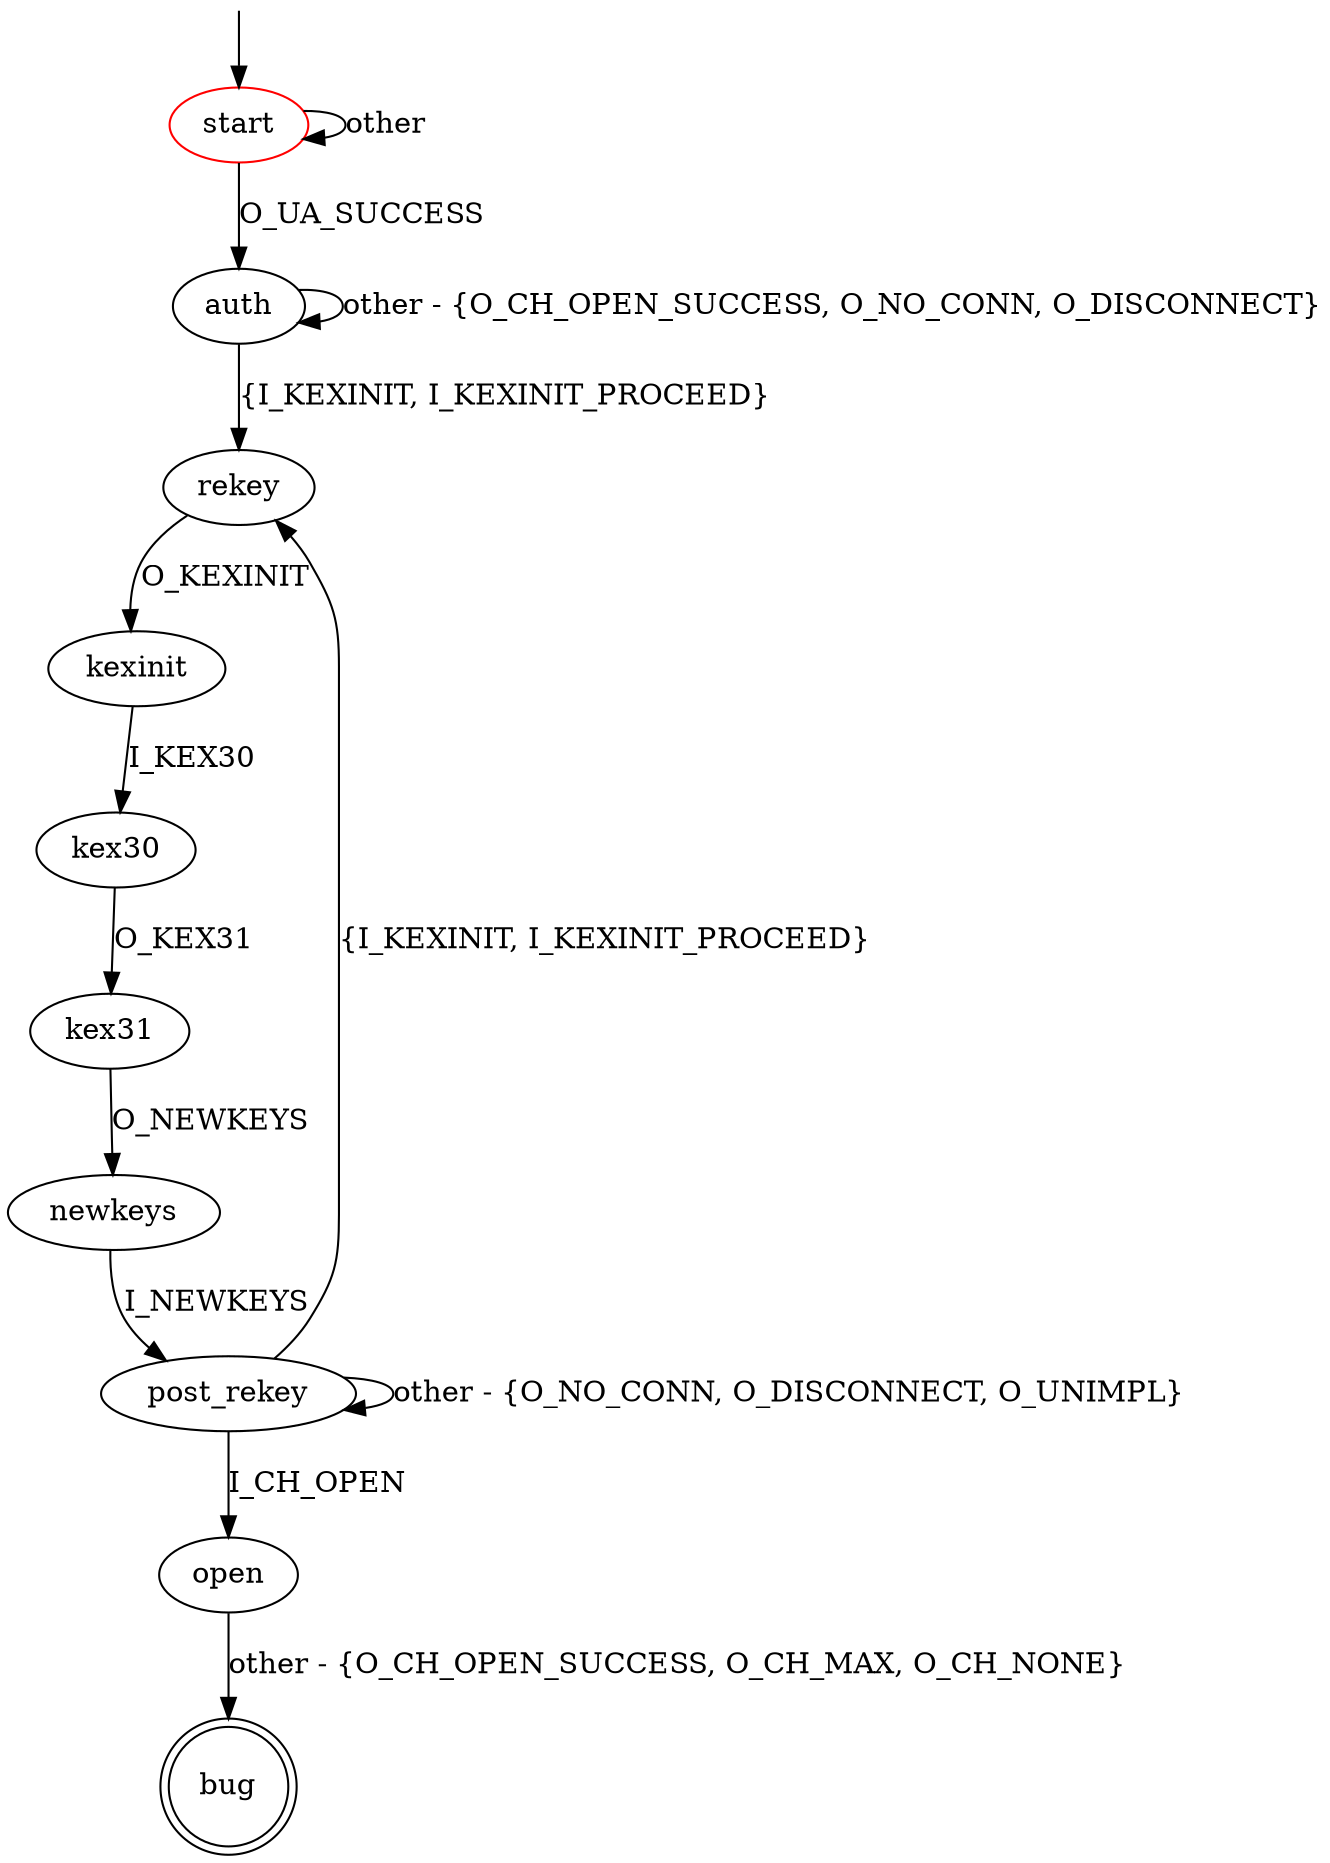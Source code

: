 digraph G {
label=""
start [color="red"]
bug [shape="doublecircle"]

start -> auth [label="O_UA_SUCCESS"]
start -> start [label="other"]

auth -> rekey [label="{I_KEXINIT, I_KEXINIT_PROCEED}"]
auth -> auth [label="other - {O_CH_OPEN_SUCCESS, O_NO_CONN, O_DISCONNECT}"]

post_rekey -> open [label="I_CH_OPEN"]
post_rekey -> rekey [label="{I_KEXINIT, I_KEXINIT_PROCEED}"]
post_rekey -> post_rekey [label="other - {O_NO_CONN, O_DISCONNECT, O_UNIMPL}"]

open -> bug [label="other - {O_CH_OPEN_SUCCESS, O_CH_MAX, O_CH_NONE}"]

rekey -> kexinit [label="O_KEXINIT"]
kexinit -> kex30 [label="I_KEX30"]
kex30 -> kex31 [label="O_KEX31"]
kex31 -> newkeys [label="O_NEWKEYS"]
newkeys -> post_rekey [label="I_NEWKEYS"]

__start0 [label="" shape="none" width="0" height="0"];
__start0 -> start;
}
